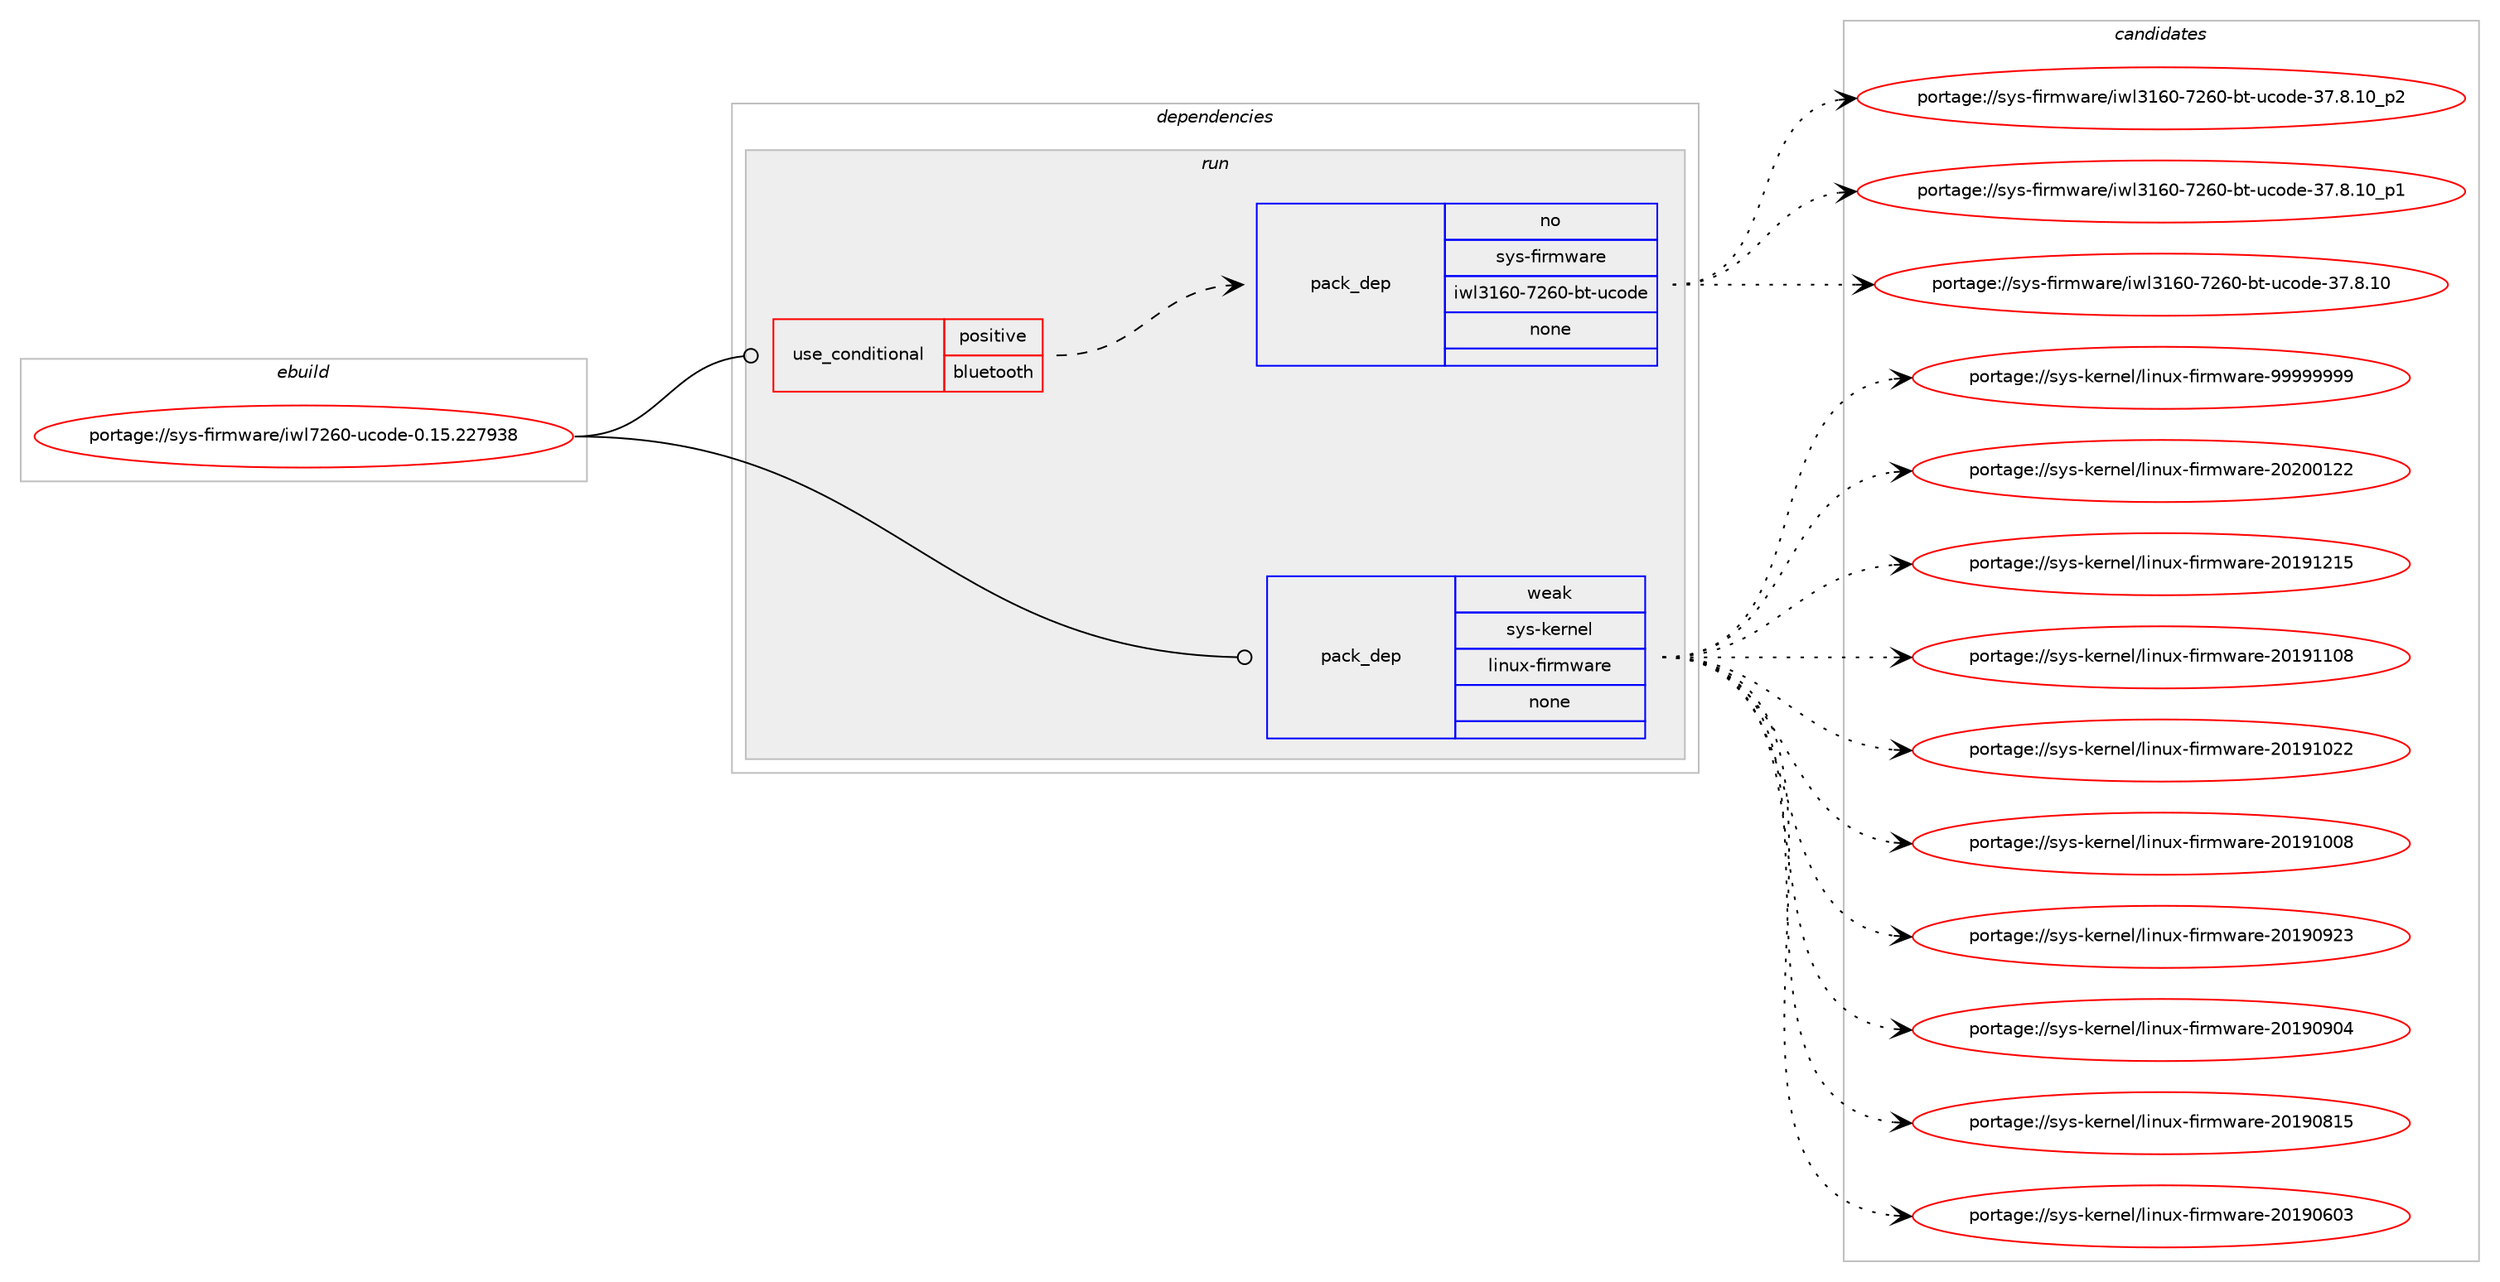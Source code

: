 digraph prolog {

# *************
# Graph options
# *************

newrank=true;
concentrate=true;
compound=true;
graph [rankdir=LR,fontname=Helvetica,fontsize=10,ranksep=1.5];#, ranksep=2.5, nodesep=0.2];
edge  [arrowhead=vee];
node  [fontname=Helvetica,fontsize=10];

# **********
# The ebuild
# **********

subgraph cluster_leftcol {
color=gray;
rank=same;
label=<<i>ebuild</i>>;
id [label="portage://sys-firmware/iwl7260-ucode-0.15.227938", color=red, width=4, href="../sys-firmware/iwl7260-ucode-0.15.227938.svg"];
}

# ****************
# The dependencies
# ****************

subgraph cluster_midcol {
color=gray;
label=<<i>dependencies</i>>;
subgraph cluster_compile {
fillcolor="#eeeeee";
style=filled;
label=<<i>compile</i>>;
}
subgraph cluster_compileandrun {
fillcolor="#eeeeee";
style=filled;
label=<<i>compile and run</i>>;
}
subgraph cluster_run {
fillcolor="#eeeeee";
style=filled;
label=<<i>run</i>>;
subgraph cond9642 {
dependency48018 [label=<<TABLE BORDER="0" CELLBORDER="1" CELLSPACING="0" CELLPADDING="4"><TR><TD ROWSPAN="3" CELLPADDING="10">use_conditional</TD></TR><TR><TD>positive</TD></TR><TR><TD>bluetooth</TD></TR></TABLE>>, shape=none, color=red];
subgraph pack37317 {
dependency48019 [label=<<TABLE BORDER="0" CELLBORDER="1" CELLSPACING="0" CELLPADDING="4" WIDTH="220"><TR><TD ROWSPAN="6" CELLPADDING="30">pack_dep</TD></TR><TR><TD WIDTH="110">no</TD></TR><TR><TD>sys-firmware</TD></TR><TR><TD>iwl3160-7260-bt-ucode</TD></TR><TR><TD>none</TD></TR><TR><TD></TD></TR></TABLE>>, shape=none, color=blue];
}
dependency48018:e -> dependency48019:w [weight=20,style="dashed",arrowhead="vee"];
}
id:e -> dependency48018:w [weight=20,style="solid",arrowhead="odot"];
subgraph pack37318 {
dependency48020 [label=<<TABLE BORDER="0" CELLBORDER="1" CELLSPACING="0" CELLPADDING="4" WIDTH="220"><TR><TD ROWSPAN="6" CELLPADDING="30">pack_dep</TD></TR><TR><TD WIDTH="110">weak</TD></TR><TR><TD>sys-kernel</TD></TR><TR><TD>linux-firmware</TD></TR><TR><TD>none</TD></TR><TR><TD></TD></TR></TABLE>>, shape=none, color=blue];
}
id:e -> dependency48020:w [weight=20,style="solid",arrowhead="odot"];
}
}

# **************
# The candidates
# **************

subgraph cluster_choices {
rank=same;
color=gray;
label=<<i>candidates</i>>;

subgraph choice37317 {
color=black;
nodesep=1;
choice1151211154510210511410911997114101471051191085149544845555054484598116451179911110010145515546564649489511250 [label="portage://sys-firmware/iwl3160-7260-bt-ucode-37.8.10_p2", color=red, width=4,href="../sys-firmware/iwl3160-7260-bt-ucode-37.8.10_p2.svg"];
choice1151211154510210511410911997114101471051191085149544845555054484598116451179911110010145515546564649489511249 [label="portage://sys-firmware/iwl3160-7260-bt-ucode-37.8.10_p1", color=red, width=4,href="../sys-firmware/iwl3160-7260-bt-ucode-37.8.10_p1.svg"];
choice115121115451021051141091199711410147105119108514954484555505448459811645117991111001014551554656464948 [label="portage://sys-firmware/iwl3160-7260-bt-ucode-37.8.10", color=red, width=4,href="../sys-firmware/iwl3160-7260-bt-ucode-37.8.10.svg"];
dependency48019:e -> choice1151211154510210511410911997114101471051191085149544845555054484598116451179911110010145515546564649489511250:w [style=dotted,weight="100"];
dependency48019:e -> choice1151211154510210511410911997114101471051191085149544845555054484598116451179911110010145515546564649489511249:w [style=dotted,weight="100"];
dependency48019:e -> choice115121115451021051141091199711410147105119108514954484555505448459811645117991111001014551554656464948:w [style=dotted,weight="100"];
}
subgraph choice37318 {
color=black;
nodesep=1;
choice11512111545107101114110101108471081051101171204510210511410911997114101455757575757575757 [label="portage://sys-kernel/linux-firmware-99999999", color=red, width=4,href="../sys-kernel/linux-firmware-99999999.svg"];
choice11512111545107101114110101108471081051101171204510210511410911997114101455048504848495050 [label="portage://sys-kernel/linux-firmware-20200122", color=red, width=4,href="../sys-kernel/linux-firmware-20200122.svg"];
choice11512111545107101114110101108471081051101171204510210511410911997114101455048495749504953 [label="portage://sys-kernel/linux-firmware-20191215", color=red, width=4,href="../sys-kernel/linux-firmware-20191215.svg"];
choice11512111545107101114110101108471081051101171204510210511410911997114101455048495749494856 [label="portage://sys-kernel/linux-firmware-20191108", color=red, width=4,href="../sys-kernel/linux-firmware-20191108.svg"];
choice11512111545107101114110101108471081051101171204510210511410911997114101455048495749485050 [label="portage://sys-kernel/linux-firmware-20191022", color=red, width=4,href="../sys-kernel/linux-firmware-20191022.svg"];
choice11512111545107101114110101108471081051101171204510210511410911997114101455048495749484856 [label="portage://sys-kernel/linux-firmware-20191008", color=red, width=4,href="../sys-kernel/linux-firmware-20191008.svg"];
choice11512111545107101114110101108471081051101171204510210511410911997114101455048495748575051 [label="portage://sys-kernel/linux-firmware-20190923", color=red, width=4,href="../sys-kernel/linux-firmware-20190923.svg"];
choice11512111545107101114110101108471081051101171204510210511410911997114101455048495748574852 [label="portage://sys-kernel/linux-firmware-20190904", color=red, width=4,href="../sys-kernel/linux-firmware-20190904.svg"];
choice11512111545107101114110101108471081051101171204510210511410911997114101455048495748564953 [label="portage://sys-kernel/linux-firmware-20190815", color=red, width=4,href="../sys-kernel/linux-firmware-20190815.svg"];
choice11512111545107101114110101108471081051101171204510210511410911997114101455048495748544851 [label="portage://sys-kernel/linux-firmware-20190603", color=red, width=4,href="../sys-kernel/linux-firmware-20190603.svg"];
dependency48020:e -> choice11512111545107101114110101108471081051101171204510210511410911997114101455757575757575757:w [style=dotted,weight="100"];
dependency48020:e -> choice11512111545107101114110101108471081051101171204510210511410911997114101455048504848495050:w [style=dotted,weight="100"];
dependency48020:e -> choice11512111545107101114110101108471081051101171204510210511410911997114101455048495749504953:w [style=dotted,weight="100"];
dependency48020:e -> choice11512111545107101114110101108471081051101171204510210511410911997114101455048495749494856:w [style=dotted,weight="100"];
dependency48020:e -> choice11512111545107101114110101108471081051101171204510210511410911997114101455048495749485050:w [style=dotted,weight="100"];
dependency48020:e -> choice11512111545107101114110101108471081051101171204510210511410911997114101455048495749484856:w [style=dotted,weight="100"];
dependency48020:e -> choice11512111545107101114110101108471081051101171204510210511410911997114101455048495748575051:w [style=dotted,weight="100"];
dependency48020:e -> choice11512111545107101114110101108471081051101171204510210511410911997114101455048495748574852:w [style=dotted,weight="100"];
dependency48020:e -> choice11512111545107101114110101108471081051101171204510210511410911997114101455048495748564953:w [style=dotted,weight="100"];
dependency48020:e -> choice11512111545107101114110101108471081051101171204510210511410911997114101455048495748544851:w [style=dotted,weight="100"];
}
}

}
